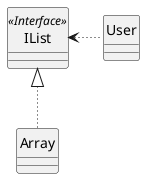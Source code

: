 @startuml
hide circle

class IList <<Interface>> 
class Array
class User 


Array -u[dotted]-|> IList
IList <-r[dotted]- User

@enduml